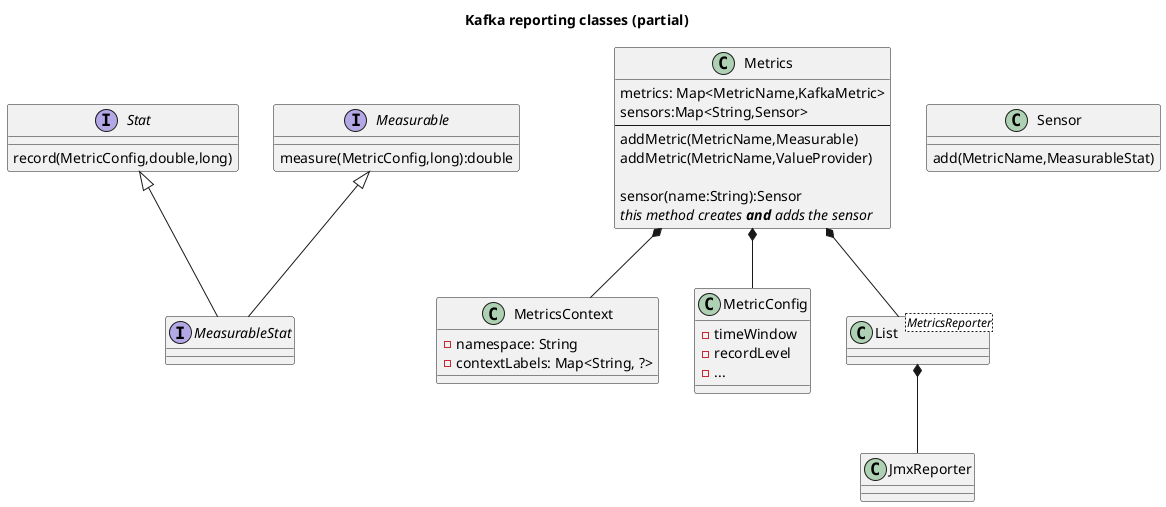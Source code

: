 @startuml
'https://plantuml.com/class-diagram

title Kafka reporting classes (partial)

interface Stat {
    record(MetricConfig,double,long)
}

interface Measurable {
    measure(MetricConfig,long):double
}

Interface MeasurableStat

Measurable <|-- MeasurableStat
Stat <|-- MeasurableStat

class Metrics {
    metrics: Map<MetricName,KafkaMetric>
    sensors:Map<String,Sensor>
    ---
    addMetric(MetricName,Measurable)
    addMetric(MetricName,ValueProvider)

    sensor(name:String):Sensor
    <i>this method creates <b>and</b> adds the sensor</i>
}

class Sensor {
    add(MetricName,MeasurableStat)
}

class MetricsContext {
    - namespace: String
    - contextLabels: Map<String, ?>
}
class MetricConfig {
    - timeWindow
    - recordLevel
    - ...
}

class List<MetricsReporter>
List *-- JmxReporter

Metrics *-- MetricsContext
Metrics *-- MetricConfig
Metrics *-- List

@enduml